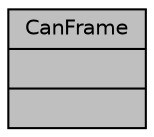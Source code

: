 digraph "CanFrame"
{
  edge [fontname="Helvetica",fontsize="10",labelfontname="Helvetica",labelfontsize="10"];
  node [fontname="Helvetica",fontsize="10",shape=record];
  Node1 [label="{CanFrame\n||}",height=0.2,width=0.4,color="black", fillcolor="grey75", style="filled", fontcolor="black"];
}
